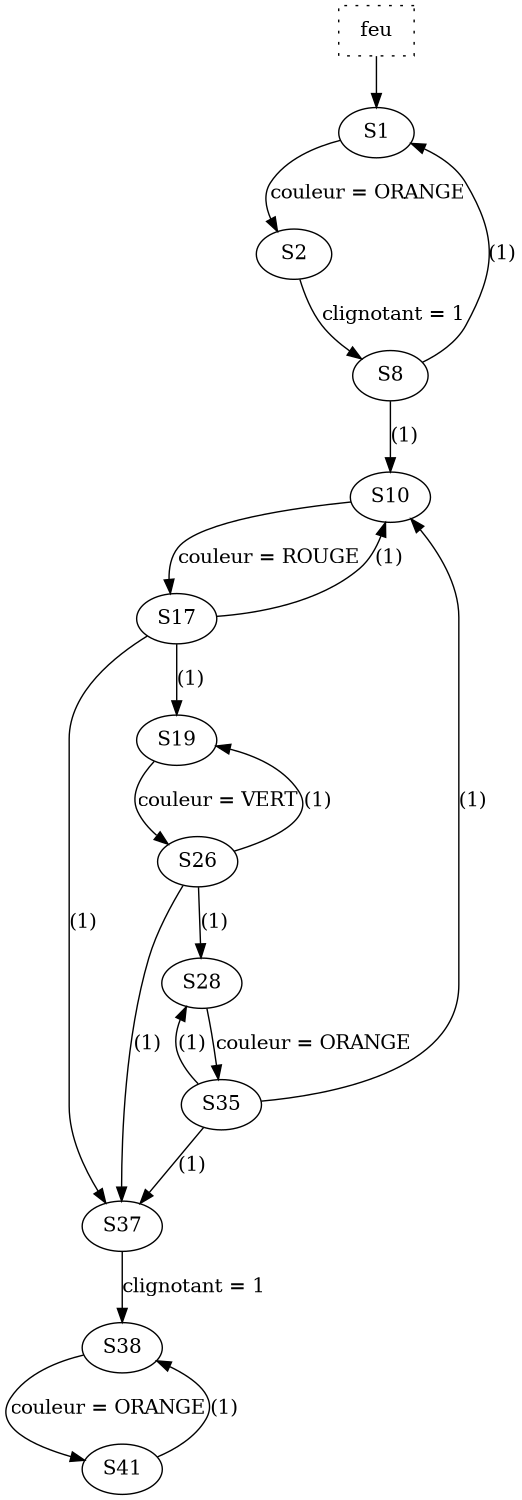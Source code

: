 digraph p_feu {
size="8,10";
  GT [shape=box,style=dotted,label="feu"];
  GT -> S1;
	S1 -> S2  [color=black,style=solid,label="couleur = ORANGE"];
	S2 -> S8  [color=black,style=solid,label="clignotant = 1"];
	S8 -> S10  [color=black,style=solid,label="(1)"];
	S8 -> S1  [color=black,style=solid,label="(1)"];
	S10 -> S17  [color=black,style=solid,label="couleur = ROUGE"];
	S17 -> S19  [color=black,style=solid,label="(1)"];
	S17 -> S10  [color=black,style=solid,label="(1)"];
	S17 -> S37  [color=black,style=solid,label="(1)"];
	S19 -> S26  [color=black,style=solid,label="couleur = VERT"];
	S26 -> S28  [color=black,style=solid,label="(1)"];
	S26 -> S19  [color=black,style=solid,label="(1)"];
	S26 -> S37  [color=black,style=solid,label="(1)"];
	S28 -> S35  [color=black,style=solid,label="couleur = ORANGE"];
	S35 -> S10  [color=black,style=solid,label="(1)"];
	S35 -> S28  [color=black,style=solid,label="(1)"];
	S35 -> S37  [color=black,style=solid,label="(1)"];
	S37 -> S38  [color=black,style=solid,label="clignotant = 1"];
	S38 -> S41  [color=black,style=solid,label="couleur = ORANGE"];
	S41 -> S38  [color=black,style=solid,label="(1)"];
}
